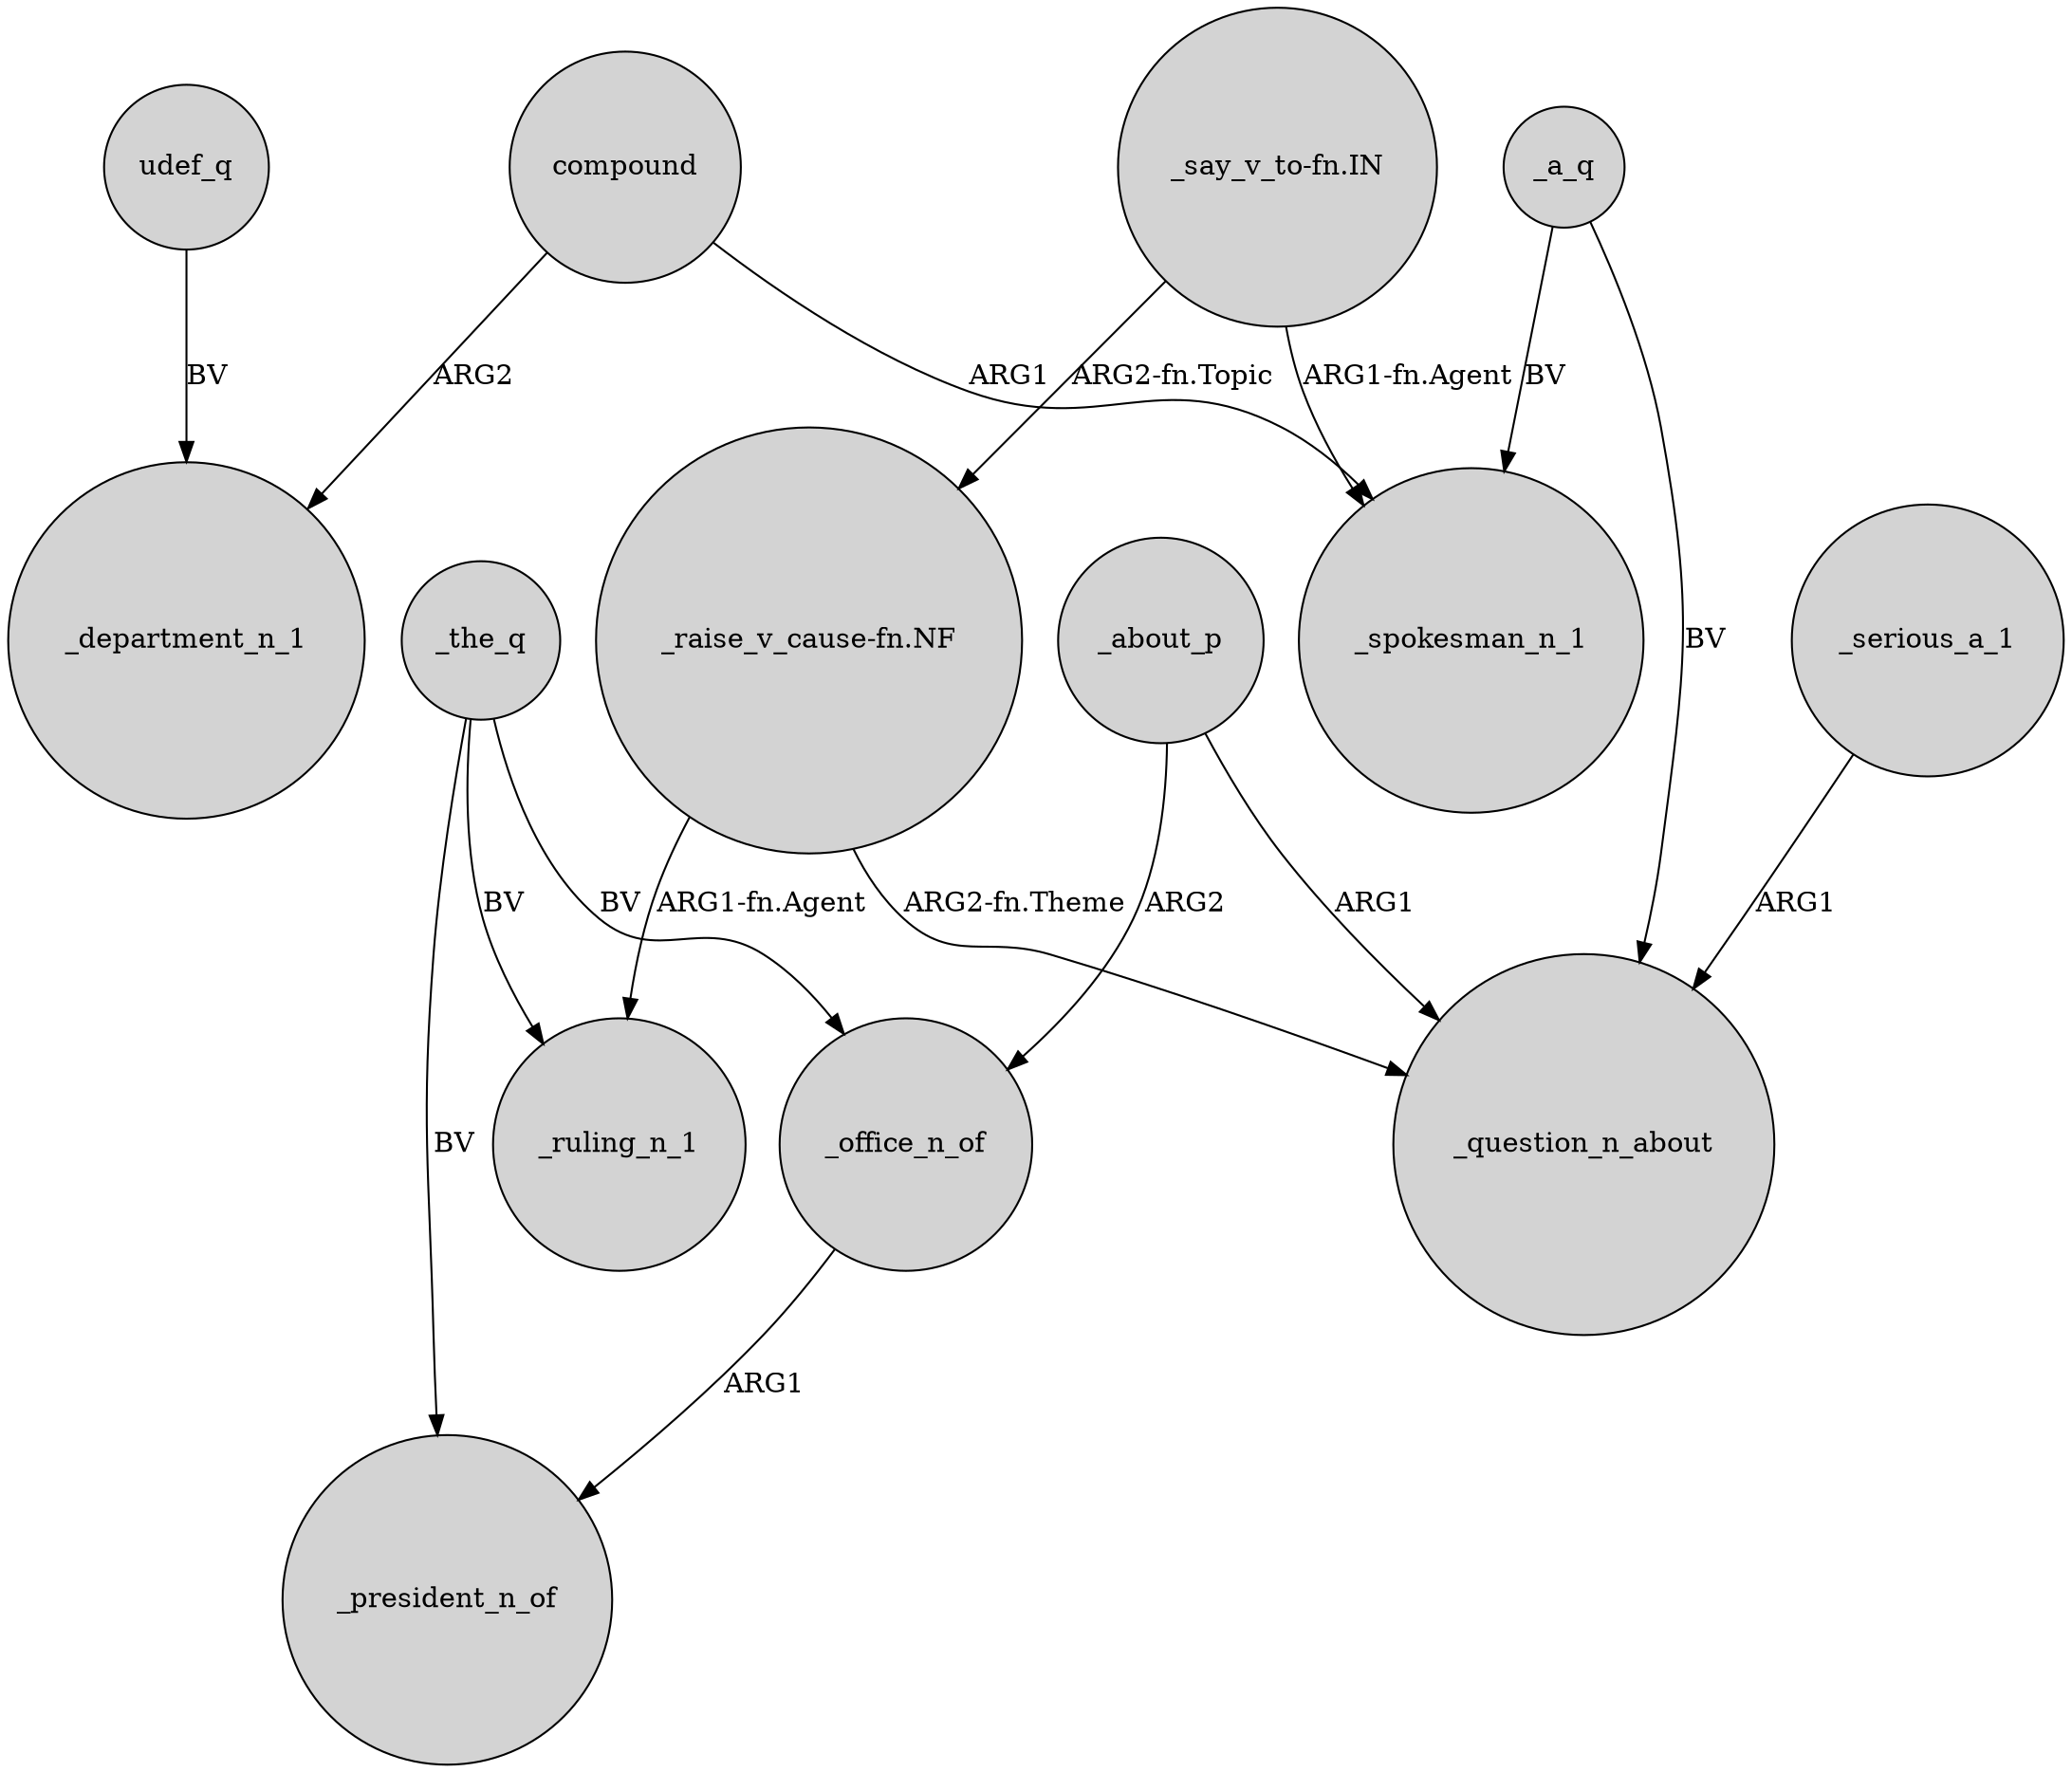 digraph {
	node [shape=circle style=filled]
	udef_q -> _department_n_1 [label=BV]
	compound -> _spokesman_n_1 [label=ARG1]
	_about_p -> _question_n_about [label=ARG1]
	"_say_v_to-fn.IN" -> "_raise_v_cause-fn.NF" [label="ARG2-fn.Topic"]
	"_raise_v_cause-fn.NF" -> _question_n_about [label="ARG2-fn.Theme"]
	_a_q -> _spokesman_n_1 [label=BV]
	_serious_a_1 -> _question_n_about [label=ARG1]
	_about_p -> _office_n_of [label=ARG2]
	_office_n_of -> _president_n_of [label=ARG1]
	_a_q -> _question_n_about [label=BV]
	_the_q -> _office_n_of [label=BV]
	_the_q -> _president_n_of [label=BV]
	compound -> _department_n_1 [label=ARG2]
	"_say_v_to-fn.IN" -> _spokesman_n_1 [label="ARG1-fn.Agent"]
	"_raise_v_cause-fn.NF" -> _ruling_n_1 [label="ARG1-fn.Agent"]
	_the_q -> _ruling_n_1 [label=BV]
}
